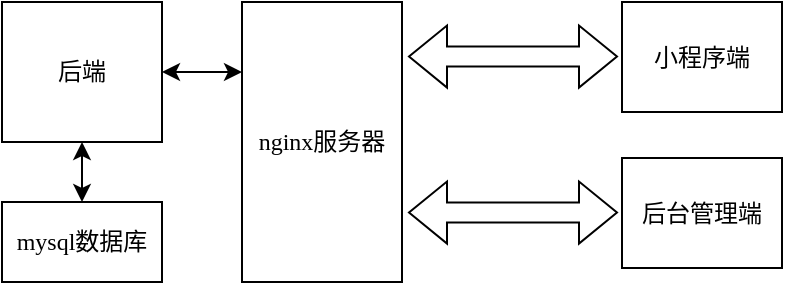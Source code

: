 <mxfile version="16.2.1" type="github" pages="4">
  <diagram id="C5RBs43oDa-KdzZeNtuy" name="Page-1">
    <mxGraphModel dx="468" dy="242" grid="0" gridSize="10" guides="1" tooltips="1" connect="1" arrows="1" fold="1" page="1" pageScale="1" pageWidth="827" pageHeight="1169" math="0" shadow="0">
      <root>
        <mxCell id="WIyWlLk6GJQsqaUBKTNV-0" />
        <mxCell id="WIyWlLk6GJQsqaUBKTNV-1" parent="WIyWlLk6GJQsqaUBKTNV-0" />
        <mxCell id="AM0SdwYOTyPvNuPhtiUI-0" value="后端" style="whiteSpace=wrap;html=1;fontFamily=Tahoma;" vertex="1" parent="WIyWlLk6GJQsqaUBKTNV-1">
          <mxGeometry x="190" y="200" width="80" height="70" as="geometry" />
        </mxCell>
        <mxCell id="AM0SdwYOTyPvNuPhtiUI-1" value="小程序端" style="rounded=0;whiteSpace=wrap;html=1;fontFamily=Tahoma;" vertex="1" parent="WIyWlLk6GJQsqaUBKTNV-1">
          <mxGeometry x="500" y="200" width="80" height="55" as="geometry" />
        </mxCell>
        <mxCell id="AM0SdwYOTyPvNuPhtiUI-2" value="nginx服务器" style="rounded=0;whiteSpace=wrap;html=1;fontFamily=Tahoma;" vertex="1" parent="WIyWlLk6GJQsqaUBKTNV-1">
          <mxGeometry x="310" y="200" width="80" height="140" as="geometry" />
        </mxCell>
        <mxCell id="AM0SdwYOTyPvNuPhtiUI-3" value="mysql数据库" style="whiteSpace=wrap;html=1;fontFamily=Tahoma;" vertex="1" parent="WIyWlLk6GJQsqaUBKTNV-1">
          <mxGeometry x="190" y="300" width="80" height="40" as="geometry" />
        </mxCell>
        <mxCell id="AM0SdwYOTyPvNuPhtiUI-4" value="" style="shape=flexArrow;endArrow=classic;startArrow=classic;html=1;rounded=0;fontFamily=Tahoma;" edge="1" parent="WIyWlLk6GJQsqaUBKTNV-1">
          <mxGeometry width="100" height="100" relative="1" as="geometry">
            <mxPoint x="393" y="227.28" as="sourcePoint" />
            <mxPoint x="498" y="227.28" as="targetPoint" />
          </mxGeometry>
        </mxCell>
        <mxCell id="AM0SdwYOTyPvNuPhtiUI-6" value="" style="endArrow=classic;startArrow=classic;html=1;rounded=0;fontFamily=Tahoma;entryX=0;entryY=0.25;entryDx=0;entryDy=0;exitX=1;exitY=0.5;exitDx=0;exitDy=0;" edge="1" parent="WIyWlLk6GJQsqaUBKTNV-1" source="AM0SdwYOTyPvNuPhtiUI-0" target="AM0SdwYOTyPvNuPhtiUI-2">
          <mxGeometry width="50" height="50" relative="1" as="geometry">
            <mxPoint x="370" y="310" as="sourcePoint" />
            <mxPoint x="420" y="260" as="targetPoint" />
          </mxGeometry>
        </mxCell>
        <mxCell id="AM0SdwYOTyPvNuPhtiUI-7" value="" style="endArrow=classic;startArrow=classic;html=1;rounded=0;fontFamily=Tahoma;entryX=0.5;entryY=1;entryDx=0;entryDy=0;exitX=0.5;exitY=0;exitDx=0;exitDy=0;" edge="1" parent="WIyWlLk6GJQsqaUBKTNV-1" source="AM0SdwYOTyPvNuPhtiUI-3" target="AM0SdwYOTyPvNuPhtiUI-0">
          <mxGeometry width="50" height="50" relative="1" as="geometry">
            <mxPoint x="370" y="310" as="sourcePoint" />
            <mxPoint x="420" y="260" as="targetPoint" />
          </mxGeometry>
        </mxCell>
        <mxCell id="Js2cSnix28kDLYfm54Nw-0" value="后台管理端" style="rounded=0;whiteSpace=wrap;html=1;fontFamily=Tahoma;" vertex="1" parent="WIyWlLk6GJQsqaUBKTNV-1">
          <mxGeometry x="500" y="278" width="80" height="55" as="geometry" />
        </mxCell>
        <mxCell id="Js2cSnix28kDLYfm54Nw-1" value="" style="shape=flexArrow;endArrow=classic;startArrow=classic;html=1;rounded=0;fontFamily=Tahoma;" edge="1" parent="WIyWlLk6GJQsqaUBKTNV-1">
          <mxGeometry width="100" height="100" relative="1" as="geometry">
            <mxPoint x="393" y="305.28" as="sourcePoint" />
            <mxPoint x="498" y="305.28" as="targetPoint" />
          </mxGeometry>
        </mxCell>
      </root>
    </mxGraphModel>
  </diagram>
  <diagram id="ZDz8Ed3ZfH9JRUdqpaNr" name="第 2 页">
    <mxGraphModel dx="1052" dy="545" grid="0" gridSize="10" guides="1" tooltips="1" connect="1" arrows="1" fold="1" page="1" pageScale="1" pageWidth="827" pageHeight="1169" math="0" shadow="0">
      <root>
        <mxCell id="gYLdtYOHdfGjkhNWZecv-0" />
        <mxCell id="gYLdtYOHdfGjkhNWZecv-1" parent="gYLdtYOHdfGjkhNWZecv-0" />
        <mxCell id="gYLdtYOHdfGjkhNWZecv-4" value="" style="edgeStyle=orthogonalEdgeStyle;rounded=0;orthogonalLoop=1;jettySize=auto;html=1;fontFamily=Tahoma;" edge="1" parent="gYLdtYOHdfGjkhNWZecv-1" source="gYLdtYOHdfGjkhNWZecv-2" target="gYLdtYOHdfGjkhNWZecv-3">
          <mxGeometry relative="1" as="geometry" />
        </mxCell>
        <mxCell id="gYLdtYOHdfGjkhNWZecv-2" value="&lt;span lang=&quot;EN-US&quot; style=&quot;font-size: 12.0pt&quot;&gt;DAO&lt;/span&gt;" style="rounded=0;whiteSpace=wrap;html=1;fontFamily=Tahoma;" vertex="1" parent="gYLdtYOHdfGjkhNWZecv-1">
          <mxGeometry x="172" y="167" width="69" height="155" as="geometry" />
        </mxCell>
        <mxCell id="gYLdtYOHdfGjkhNWZecv-6" value="" style="edgeStyle=orthogonalEdgeStyle;rounded=0;orthogonalLoop=1;jettySize=auto;html=1;fontFamily=Tahoma;" edge="1" parent="gYLdtYOHdfGjkhNWZecv-1" source="gYLdtYOHdfGjkhNWZecv-3" target="gYLdtYOHdfGjkhNWZecv-5">
          <mxGeometry relative="1" as="geometry" />
        </mxCell>
        <mxCell id="gYLdtYOHdfGjkhNWZecv-3" value="&lt;span lang=&quot;EN-US&quot; style=&quot;font-size: 12.0pt&quot;&gt;service&lt;/span&gt;" style="rounded=0;whiteSpace=wrap;html=1;fontFamily=Tahoma;" vertex="1" parent="gYLdtYOHdfGjkhNWZecv-1">
          <mxGeometry x="281" y="167" width="63" height="155" as="geometry" />
        </mxCell>
        <mxCell id="gYLdtYOHdfGjkhNWZecv-5" value="&lt;span lang=&quot;EN-US&quot; style=&quot;font-size: 12.0pt&quot;&gt;Controller&lt;/span&gt;" style="rounded=0;whiteSpace=wrap;html=1;fontFamily=Tahoma;" vertex="1" parent="gYLdtYOHdfGjkhNWZecv-1">
          <mxGeometry x="380" y="167" width="78" height="155" as="geometry" />
        </mxCell>
        <mxCell id="gYLdtYOHdfGjkhNWZecv-7" value="entity" style="rounded=0;whiteSpace=wrap;html=1;fontFamily=Tahoma;" vertex="1" parent="gYLdtYOHdfGjkhNWZecv-1">
          <mxGeometry x="172" y="350" width="288" height="40" as="geometry" />
        </mxCell>
        <mxCell id="gYLdtYOHdfGjkhNWZecv-9" value="Mysql" style="rounded=0;whiteSpace=wrap;html=1;fontFamily=Tahoma;" vertex="1" parent="gYLdtYOHdfGjkhNWZecv-1">
          <mxGeometry x="172" y="420" width="288" height="40" as="geometry" />
        </mxCell>
        <mxCell id="gYLdtYOHdfGjkhNWZecv-11" value="" style="shape=flexArrow;endArrow=classic;startArrow=classic;html=1;rounded=0;fontFamily=Tahoma;entryX=0.5;entryY=1;entryDx=0;entryDy=0;width=3.556;endSize=2.644;endWidth=6.222;startSize=3.467;startWidth=6.222;exitX=0.5;exitY=0;exitDx=0;exitDy=0;" edge="1" parent="gYLdtYOHdfGjkhNWZecv-1" source="gYLdtYOHdfGjkhNWZecv-9" target="gYLdtYOHdfGjkhNWZecv-7">
          <mxGeometry width="100" height="100" relative="1" as="geometry">
            <mxPoint x="316" y="430" as="sourcePoint" />
            <mxPoint x="430" y="320" as="targetPoint" />
          </mxGeometry>
        </mxCell>
        <mxCell id="gYLdtYOHdfGjkhNWZecv-12" value="" style="shape=flexArrow;endArrow=classic;startArrow=classic;html=1;rounded=0;fontFamily=Tahoma;width=3.556;endSize=2.644;endWidth=6.222;startSize=3.467;startWidth=6.222;" edge="1" parent="gYLdtYOHdfGjkhNWZecv-1">
          <mxGeometry width="100" height="100" relative="1" as="geometry">
            <mxPoint x="206" y="350" as="sourcePoint" />
            <mxPoint x="206" y="320" as="targetPoint" />
          </mxGeometry>
        </mxCell>
        <mxCell id="gYLdtYOHdfGjkhNWZecv-13" value="other utils" style="rounded=0;whiteSpace=wrap;html=1;fontFamily=Tahoma;" vertex="1" parent="gYLdtYOHdfGjkhNWZecv-1">
          <mxGeometry x="168.5" y="100" width="288" height="40" as="geometry" />
        </mxCell>
        <mxCell id="gYLdtYOHdfGjkhNWZecv-14" value="" style="shape=flexArrow;endArrow=classic;startArrow=classic;html=1;rounded=0;fontFamily=Tahoma;width=3.556;endSize=2.644;endWidth=6.222;startSize=3.467;startWidth=6.222;" edge="1" parent="gYLdtYOHdfGjkhNWZecv-1">
          <mxGeometry width="100" height="100" relative="1" as="geometry">
            <mxPoint x="312" y="167" as="sourcePoint" />
            <mxPoint x="312" y="140" as="targetPoint" />
          </mxGeometry>
        </mxCell>
        <mxCell id="gYLdtYOHdfGjkhNWZecv-15" value="&lt;b&gt;&lt;font style=&quot;font-size: 16px&quot;&gt;Nginx代理服务器&lt;/font&gt;&lt;/b&gt;" style="whiteSpace=wrap;html=1;fontFamily=Tahoma;" vertex="1" parent="gYLdtYOHdfGjkhNWZecv-1">
          <mxGeometry x="510" y="109.25" width="110" height="270.75" as="geometry" />
        </mxCell>
        <mxCell id="gYLdtYOHdfGjkhNWZecv-16" value="" style="shape=flexArrow;endArrow=classic;startArrow=classic;html=1;rounded=0;fontFamily=Tahoma;fontSize=16;entryX=0;entryY=0.5;entryDx=0;entryDy=0;exitX=1;exitY=0.5;exitDx=0;exitDy=0;" edge="1" parent="gYLdtYOHdfGjkhNWZecv-1" source="gYLdtYOHdfGjkhNWZecv-5" target="gYLdtYOHdfGjkhNWZecv-15">
          <mxGeometry width="100" height="100" relative="1" as="geometry">
            <mxPoint x="410" y="310" as="sourcePoint" />
            <mxPoint x="510" y="210" as="targetPoint" />
          </mxGeometry>
        </mxCell>
      </root>
    </mxGraphModel>
  </diagram>
  <diagram id="Np54WxdOY8LkGeFp13QG" name="第 3 页">
    <mxGraphModel dx="1052" dy="545" grid="0" gridSize="10" guides="1" tooltips="1" connect="1" arrows="1" fold="1" page="1" pageScale="1" pageWidth="827" pageHeight="1169" math="0" shadow="0">
      <root>
        <mxCell id="_Ug76DbJBbtQztTaRMv7-0" />
        <mxCell id="_Ug76DbJBbtQztTaRMv7-1" parent="_Ug76DbJBbtQztTaRMv7-0" />
        <mxCell id="O4Jy7pPXxhTML774LZmb-0" value="" style="strokeWidth=2;html=1;shape=mxgraph.flowchart.annotation_2;align=left;labelPosition=right;pointerEvents=1;fontFamily=Tahoma;fontSize=16;" vertex="1" parent="_Ug76DbJBbtQztTaRMv7-1">
          <mxGeometry x="130" y="295" width="49" height="109" as="geometry" />
        </mxCell>
        <mxCell id="O4Jy7pPXxhTML774LZmb-1" value="用户登录界面" style="whiteSpace=wrap;html=1;fontFamily=Tahoma;fontSize=16;" vertex="1" parent="_Ug76DbJBbtQztTaRMv7-1">
          <mxGeometry x="10" y="319.5" width="120" height="60" as="geometry" />
        </mxCell>
        <mxCell id="O4Jy7pPXxhTML774LZmb-22" value="" style="edgeStyle=orthogonalEdgeStyle;rounded=0;orthogonalLoop=1;jettySize=auto;html=1;fontFamily=Tahoma;fontSize=16;strokeWidth=2;" edge="1" parent="_Ug76DbJBbtQztTaRMv7-1" source="O4Jy7pPXxhTML774LZmb-2" target="O4Jy7pPXxhTML774LZmb-21">
          <mxGeometry relative="1" as="geometry" />
        </mxCell>
        <mxCell id="O4Jy7pPXxhTML774LZmb-2" value="&lt;span style=&quot;font-size: 12.0pt&quot;&gt;填报信息&lt;/span&gt;" style="whiteSpace=wrap;html=1;fontFamily=Tahoma;fontSize=16;strokeWidth=2;" vertex="1" parent="_Ug76DbJBbtQztTaRMv7-1">
          <mxGeometry x="177" y="264" width="120" height="60" as="geometry" />
        </mxCell>
        <mxCell id="O4Jy7pPXxhTML774LZmb-20" value="" style="edgeStyle=orthogonalEdgeStyle;rounded=0;orthogonalLoop=1;jettySize=auto;html=1;fontFamily=Tahoma;fontSize=16;strokeWidth=2;" edge="1" parent="_Ug76DbJBbtQztTaRMv7-1" source="O4Jy7pPXxhTML774LZmb-3" target="O4Jy7pPXxhTML774LZmb-19">
          <mxGeometry relative="1" as="geometry" />
        </mxCell>
        <mxCell id="O4Jy7pPXxhTML774LZmb-3" value="&lt;span style=&quot;font-size: 12.0pt&quot;&gt;学校概况&lt;/span&gt;" style="whiteSpace=wrap;html=1;fontFamily=Tahoma;fontSize=16;strokeWidth=2;" vertex="1" parent="_Ug76DbJBbtQztTaRMv7-1">
          <mxGeometry x="179" y="375" width="120" height="60" as="geometry" />
        </mxCell>
        <mxCell id="O4Jy7pPXxhTML774LZmb-9" value="" style="shape=partialRectangle;whiteSpace=wrap;html=1;bottom=0;right=0;fillColor=none;fontFamily=Tahoma;fontSize=16;strokeWidth=2;" vertex="1" parent="_Ug76DbJBbtQztTaRMv7-1">
          <mxGeometry x="154" y="190" width="21" height="113" as="geometry" />
        </mxCell>
        <mxCell id="O4Jy7pPXxhTML774LZmb-24" value="" style="edgeStyle=orthogonalEdgeStyle;rounded=0;orthogonalLoop=1;jettySize=auto;html=1;fontFamily=Tahoma;fontSize=16;strokeWidth=2;" edge="1" parent="_Ug76DbJBbtQztTaRMv7-1" source="O4Jy7pPXxhTML774LZmb-11" target="O4Jy7pPXxhTML774LZmb-23">
          <mxGeometry relative="1" as="geometry" />
        </mxCell>
        <mxCell id="O4Jy7pPXxhTML774LZmb-11" value="&lt;span style=&quot;font-size: 12.0pt&quot;&gt;缴费安排&lt;/span&gt;" style="whiteSpace=wrap;html=1;fontFamily=Tahoma;fontSize=16;strokeWidth=2;" vertex="1" parent="_Ug76DbJBbtQztTaRMv7-1">
          <mxGeometry x="177" y="160" width="120" height="60" as="geometry" />
        </mxCell>
        <mxCell id="O4Jy7pPXxhTML774LZmb-18" value="" style="edgeStyle=orthogonalEdgeStyle;rounded=0;orthogonalLoop=1;jettySize=auto;html=1;fontFamily=Tahoma;fontSize=16;strokeWidth=2;" edge="1" parent="_Ug76DbJBbtQztTaRMv7-1" source="O4Jy7pPXxhTML774LZmb-15" target="O4Jy7pPXxhTML774LZmb-17">
          <mxGeometry relative="1" as="geometry" />
        </mxCell>
        <mxCell id="O4Jy7pPXxhTML774LZmb-15" value="&lt;span style=&quot;font-size: 12.0pt&quot;&gt;问题反馈&lt;/span&gt;" style="whiteSpace=wrap;html=1;align=center;verticalAlign=middle;treeFolding=1;treeMoving=1;newEdgeStyle={&quot;edgeStyle&quot;:&quot;elbowEdgeStyle&quot;,&quot;startArrow&quot;:&quot;none&quot;,&quot;endArrow&quot;:&quot;none&quot;};fontFamily=Tahoma;fontSize=16;strokeWidth=2;" vertex="1" parent="_Ug76DbJBbtQztTaRMv7-1">
          <mxGeometry x="179" y="472" width="120" height="60" as="geometry" />
        </mxCell>
        <mxCell id="O4Jy7pPXxhTML774LZmb-16" value="" style="edgeStyle=elbowEdgeStyle;elbow=vertical;startArrow=none;endArrow=none;rounded=0;fontFamily=Tahoma;fontSize=16;exitX=0.511;exitY=0.954;exitDx=0;exitDy=0;exitPerimeter=0;entryX=0;entryY=0.5;entryDx=0;entryDy=0;strokeWidth=2;" edge="1" target="O4Jy7pPXxhTML774LZmb-15" parent="_Ug76DbJBbtQztTaRMv7-1" source="O4Jy7pPXxhTML774LZmb-0">
          <mxGeometry relative="1" as="geometry">
            <mxPoint x="154" y="406" as="sourcePoint" />
            <Array as="points">
              <mxPoint x="148" y="494" />
            </Array>
          </mxGeometry>
        </mxCell>
        <mxCell id="O4Jy7pPXxhTML774LZmb-17" value="学校投诉电话" style="whiteSpace=wrap;html=1;fontSize=16;fontFamily=Tahoma;strokeWidth=2;" vertex="1" parent="_Ug76DbJBbtQztTaRMv7-1">
          <mxGeometry x="379" y="472" width="120" height="60" as="geometry" />
        </mxCell>
        <mxCell id="O4Jy7pPXxhTML774LZmb-19" value="学校信息展示页面" style="whiteSpace=wrap;html=1;fontSize=16;fontFamily=Tahoma;strokeWidth=2;" vertex="1" parent="_Ug76DbJBbtQztTaRMv7-1">
          <mxGeometry x="379" y="375" width="120" height="60" as="geometry" />
        </mxCell>
        <mxCell id="O4Jy7pPXxhTML774LZmb-21" value="学生信息填报" style="whiteSpace=wrap;html=1;fontSize=16;fontFamily=Tahoma;strokeWidth=2;" vertex="1" parent="_Ug76DbJBbtQztTaRMv7-1">
          <mxGeometry x="377" y="264" width="120" height="60" as="geometry" />
        </mxCell>
        <mxCell id="O4Jy7pPXxhTML774LZmb-23" value="学校缴费公告" style="whiteSpace=wrap;html=1;fontSize=16;fontFamily=Tahoma;strokeWidth=2;" vertex="1" parent="_Ug76DbJBbtQztTaRMv7-1">
          <mxGeometry x="377" y="160" width="120" height="60" as="geometry" />
        </mxCell>
      </root>
    </mxGraphModel>
  </diagram>
  <diagram id="HFl-NL5X4cXIPzIzcT8V" name="第 4 页">
    <mxGraphModel dx="1052" dy="545" grid="0" gridSize="10" guides="1" tooltips="1" connect="1" arrows="1" fold="1" page="1" pageScale="1" pageWidth="827" pageHeight="1169" math="0" shadow="0">
      <root>
        <mxCell id="wb3yYfk0wag1c0wW_Gdp-0" />
        <mxCell id="wb3yYfk0wag1c0wW_Gdp-1" parent="wb3yYfk0wag1c0wW_Gdp-0" />
        <mxCell id="wb3yYfk0wag1c0wW_Gdp-2" value="" style="strokeWidth=2;html=1;shape=mxgraph.flowchart.annotation_2;align=left;labelPosition=right;pointerEvents=1;fontFamily=Tahoma;fontSize=16;" vertex="1" parent="wb3yYfk0wag1c0wW_Gdp-1">
          <mxGeometry x="130" y="295" width="49" height="112" as="geometry" />
        </mxCell>
        <mxCell id="wb3yYfk0wag1c0wW_Gdp-3" value="管理员登录界面" style="whiteSpace=wrap;html=1;fontFamily=Tahoma;fontSize=16;" vertex="1" parent="wb3yYfk0wag1c0wW_Gdp-1">
          <mxGeometry x="10" y="315" width="120" height="60" as="geometry" />
        </mxCell>
        <mxCell id="wb3yYfk0wag1c0wW_Gdp-4" value="" style="edgeStyle=orthogonalEdgeStyle;rounded=0;orthogonalLoop=1;jettySize=auto;html=1;fontFamily=Tahoma;fontSize=16;strokeWidth=2;" edge="1" parent="wb3yYfk0wag1c0wW_Gdp-1" source="wb3yYfk0wag1c0wW_Gdp-5" target="wb3yYfk0wag1c0wW_Gdp-16">
          <mxGeometry relative="1" as="geometry" />
        </mxCell>
        <mxCell id="wb3yYfk0wag1c0wW_Gdp-5" value="&lt;span style=&quot;font-size: 12.0pt&quot;&gt;填报信息&lt;/span&gt;" style="whiteSpace=wrap;html=1;fontFamily=Tahoma;fontSize=16;strokeWidth=2;" vertex="1" parent="wb3yYfk0wag1c0wW_Gdp-1">
          <mxGeometry x="177" y="264" width="120" height="60" as="geometry" />
        </mxCell>
        <mxCell id="wb3yYfk0wag1c0wW_Gdp-6" value="" style="edgeStyle=orthogonalEdgeStyle;rounded=0;orthogonalLoop=1;jettySize=auto;html=1;fontFamily=Tahoma;fontSize=16;strokeWidth=2;" edge="1" parent="wb3yYfk0wag1c0wW_Gdp-1" source="wb3yYfk0wag1c0wW_Gdp-7" target="wb3yYfk0wag1c0wW_Gdp-15">
          <mxGeometry relative="1" as="geometry" />
        </mxCell>
        <mxCell id="wb3yYfk0wag1c0wW_Gdp-7" value="问题反馈" style="whiteSpace=wrap;html=1;fontFamily=Tahoma;fontSize=16;strokeWidth=2;" vertex="1" parent="wb3yYfk0wag1c0wW_Gdp-1">
          <mxGeometry x="179" y="375" width="120" height="60" as="geometry" />
        </mxCell>
        <mxCell id="wb3yYfk0wag1c0wW_Gdp-8" value="" style="shape=partialRectangle;whiteSpace=wrap;html=1;bottom=0;right=0;fillColor=none;fontFamily=Tahoma;fontSize=16;strokeWidth=2;" vertex="1" parent="wb3yYfk0wag1c0wW_Gdp-1">
          <mxGeometry x="154" y="190" width="21" height="113" as="geometry" />
        </mxCell>
        <mxCell id="wb3yYfk0wag1c0wW_Gdp-9" value="" style="edgeStyle=orthogonalEdgeStyle;rounded=0;orthogonalLoop=1;jettySize=auto;html=1;fontFamily=Tahoma;fontSize=16;strokeWidth=2;" edge="1" parent="wb3yYfk0wag1c0wW_Gdp-1" source="wb3yYfk0wag1c0wW_Gdp-10" target="wb3yYfk0wag1c0wW_Gdp-17">
          <mxGeometry relative="1" as="geometry" />
        </mxCell>
        <mxCell id="wb3yYfk0wag1c0wW_Gdp-10" value="&lt;span style=&quot;font-size: 12.0pt&quot;&gt;缴费安排&lt;/span&gt;" style="whiteSpace=wrap;html=1;fontFamily=Tahoma;fontSize=16;strokeWidth=2;" vertex="1" parent="wb3yYfk0wag1c0wW_Gdp-1">
          <mxGeometry x="177" y="160" width="120" height="60" as="geometry" />
        </mxCell>
        <mxCell id="wb3yYfk0wag1c0wW_Gdp-15" value="处理学生的问题反馈" style="whiteSpace=wrap;html=1;fontSize=16;fontFamily=Tahoma;strokeWidth=2;" vertex="1" parent="wb3yYfk0wag1c0wW_Gdp-1">
          <mxGeometry x="379" y="375" width="163" height="60" as="geometry" />
        </mxCell>
        <mxCell id="wb3yYfk0wag1c0wW_Gdp-16" value="查看学生信息填报" style="whiteSpace=wrap;html=1;fontSize=16;fontFamily=Tahoma;strokeWidth=2;" vertex="1" parent="wb3yYfk0wag1c0wW_Gdp-1">
          <mxGeometry x="377" y="264" width="164" height="60" as="geometry" />
        </mxCell>
        <mxCell id="wb3yYfk0wag1c0wW_Gdp-17" value="发布学校缴费公告" style="whiteSpace=wrap;html=1;fontSize=16;fontFamily=Tahoma;strokeWidth=2;" vertex="1" parent="wb3yYfk0wag1c0wW_Gdp-1">
          <mxGeometry x="377" y="160" width="164" height="60" as="geometry" />
        </mxCell>
      </root>
    </mxGraphModel>
  </diagram>
</mxfile>
